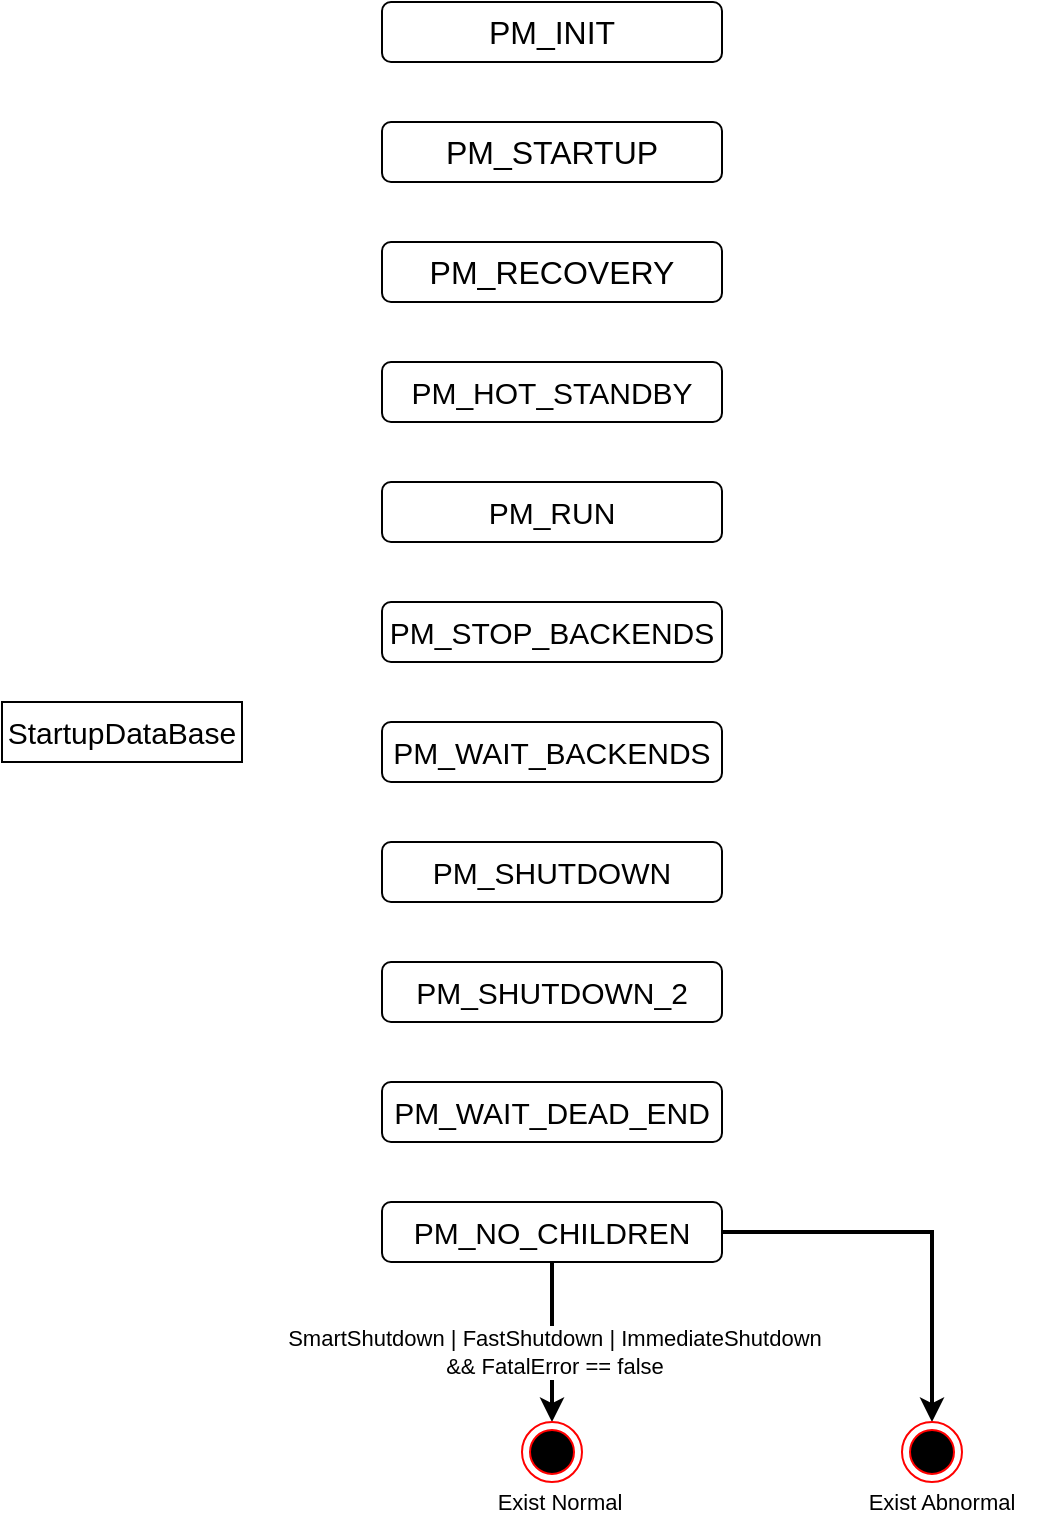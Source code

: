 <mxfile version="17.2.4" type="github">
  <diagram id="E91GNmNmVUN2fF8lm4l1" name="Page-1">
    <mxGraphModel dx="875" dy="585" grid="1" gridSize="10" guides="1" tooltips="1" connect="1" arrows="1" fold="1" page="1" pageScale="1" pageWidth="827" pageHeight="1169" math="0" shadow="0">
      <root>
        <mxCell id="0" />
        <mxCell id="1" parent="0" />
        <mxCell id="yK_RQkM8DB3DIs3QFjhk-2" value="PM_INIT" style="rounded=1;whiteSpace=wrap;html=1;fontSize=16;" vertex="1" parent="1">
          <mxGeometry x="220" y="90" width="170" height="30" as="geometry" />
        </mxCell>
        <mxCell id="yK_RQkM8DB3DIs3QFjhk-3" value="PM_STARTUP" style="rounded=1;whiteSpace=wrap;html=1;fontSize=16;" vertex="1" parent="1">
          <mxGeometry x="220" y="150" width="170" height="30" as="geometry" />
        </mxCell>
        <mxCell id="yK_RQkM8DB3DIs3QFjhk-4" value="PM_HOT_STANDBY" style="rounded=1;whiteSpace=wrap;html=1;fontSize=15;" vertex="1" parent="1">
          <mxGeometry x="220" y="270" width="170" height="30" as="geometry" />
        </mxCell>
        <mxCell id="yK_RQkM8DB3DIs3QFjhk-15" style="edgeStyle=orthogonalEdgeStyle;rounded=0;orthogonalLoop=1;jettySize=auto;html=1;exitX=0.5;exitY=1;exitDx=0;exitDy=0;entryX=0.5;entryY=0;entryDx=0;entryDy=0;fontSize=15;strokeWidth=2;" edge="1" parent="1" source="yK_RQkM8DB3DIs3QFjhk-5" target="yK_RQkM8DB3DIs3QFjhk-14">
          <mxGeometry relative="1" as="geometry">
            <Array as="points">
              <mxPoint x="305" y="740" />
              <mxPoint x="305" y="740" />
            </Array>
          </mxGeometry>
        </mxCell>
        <mxCell id="yK_RQkM8DB3DIs3QFjhk-18" value="SmartShutdown | FastShutdown | ImmediateShutdown&lt;br style=&quot;font-size: 11px;&quot;&gt;&amp;amp;&amp;amp;&amp;nbsp;FatalError == false" style="edgeLabel;html=1;align=center;verticalAlign=middle;resizable=0;points=[];fontSize=11;" vertex="1" connectable="0" parent="yK_RQkM8DB3DIs3QFjhk-15">
          <mxGeometry x="-0.395" y="1" relative="1" as="geometry">
            <mxPoint y="21" as="offset" />
          </mxGeometry>
        </mxCell>
        <mxCell id="yK_RQkM8DB3DIs3QFjhk-17" style="edgeStyle=orthogonalEdgeStyle;rounded=0;orthogonalLoop=1;jettySize=auto;html=1;exitX=1;exitY=0.5;exitDx=0;exitDy=0;fontSize=15;strokeWidth=2;" edge="1" parent="1" source="yK_RQkM8DB3DIs3QFjhk-5" target="yK_RQkM8DB3DIs3QFjhk-16">
          <mxGeometry relative="1" as="geometry" />
        </mxCell>
        <mxCell id="yK_RQkM8DB3DIs3QFjhk-5" value="PM_NO_CHILDREN" style="rounded=1;whiteSpace=wrap;html=1;fontSize=15;" vertex="1" parent="1">
          <mxGeometry x="220" y="690" width="170" height="30" as="geometry" />
        </mxCell>
        <mxCell id="yK_RQkM8DB3DIs3QFjhk-6" value="PM_WAIT_DEAD_END" style="rounded=1;whiteSpace=wrap;html=1;fontSize=15;" vertex="1" parent="1">
          <mxGeometry x="220" y="630" width="170" height="30" as="geometry" />
        </mxCell>
        <mxCell id="yK_RQkM8DB3DIs3QFjhk-8" value="PM_RECOVERY" style="rounded=1;whiteSpace=wrap;html=1;fontSize=16;" vertex="1" parent="1">
          <mxGeometry x="220" y="210" width="170" height="30" as="geometry" />
        </mxCell>
        <mxCell id="yK_RQkM8DB3DIs3QFjhk-9" value="PM_RUN" style="rounded=1;whiteSpace=wrap;html=1;fontSize=15;" vertex="1" parent="1">
          <mxGeometry x="220" y="330" width="170" height="30" as="geometry" />
        </mxCell>
        <mxCell id="yK_RQkM8DB3DIs3QFjhk-10" value="PM_STOP_BACKENDS" style="rounded=1;whiteSpace=wrap;html=1;fontSize=15;" vertex="1" parent="1">
          <mxGeometry x="220" y="390" width="170" height="30" as="geometry" />
        </mxCell>
        <mxCell id="yK_RQkM8DB3DIs3QFjhk-11" value="PM_WAIT_BACKENDS" style="rounded=1;whiteSpace=wrap;html=1;fontSize=15;" vertex="1" parent="1">
          <mxGeometry x="220" y="450" width="170" height="30" as="geometry" />
        </mxCell>
        <mxCell id="yK_RQkM8DB3DIs3QFjhk-12" value="PM_SHUTDOWN" style="rounded=1;whiteSpace=wrap;html=1;fontSize=15;" vertex="1" parent="1">
          <mxGeometry x="220" y="510" width="170" height="30" as="geometry" />
        </mxCell>
        <mxCell id="yK_RQkM8DB3DIs3QFjhk-13" value="PM_SHUTDOWN_2" style="rounded=1;whiteSpace=wrap;html=1;fontSize=15;" vertex="1" parent="1">
          <mxGeometry x="220" y="570" width="170" height="30" as="geometry" />
        </mxCell>
        <mxCell id="yK_RQkM8DB3DIs3QFjhk-14" value="" style="ellipse;html=1;shape=endState;fillColor=#000000;strokeColor=#ff0000;fontSize=15;" vertex="1" parent="1">
          <mxGeometry x="290" y="800" width="30" height="30" as="geometry" />
        </mxCell>
        <mxCell id="yK_RQkM8DB3DIs3QFjhk-16" value="" style="ellipse;html=1;shape=endState;fillColor=#000000;strokeColor=#ff0000;fontSize=15;" vertex="1" parent="1">
          <mxGeometry x="480" y="800" width="30" height="30" as="geometry" />
        </mxCell>
        <mxCell id="yK_RQkM8DB3DIs3QFjhk-19" value="StartupDataBase" style="rounded=0;whiteSpace=wrap;html=1;fontSize=15;" vertex="1" parent="1">
          <mxGeometry x="30" y="440" width="120" height="30" as="geometry" />
        </mxCell>
        <mxCell id="yK_RQkM8DB3DIs3QFjhk-20" value="Exist Normal" style="text;html=1;strokeColor=none;fillColor=none;align=center;verticalAlign=middle;whiteSpace=wrap;rounded=0;fontSize=11;" vertex="1" parent="1">
          <mxGeometry x="264" y="830" width="90" height="20" as="geometry" />
        </mxCell>
        <mxCell id="yK_RQkM8DB3DIs3QFjhk-21" value="Exist Abnormal" style="text;html=1;strokeColor=none;fillColor=none;align=center;verticalAlign=middle;whiteSpace=wrap;rounded=0;fontSize=11;" vertex="1" parent="1">
          <mxGeometry x="445" y="830" width="110" height="20" as="geometry" />
        </mxCell>
      </root>
    </mxGraphModel>
  </diagram>
</mxfile>
